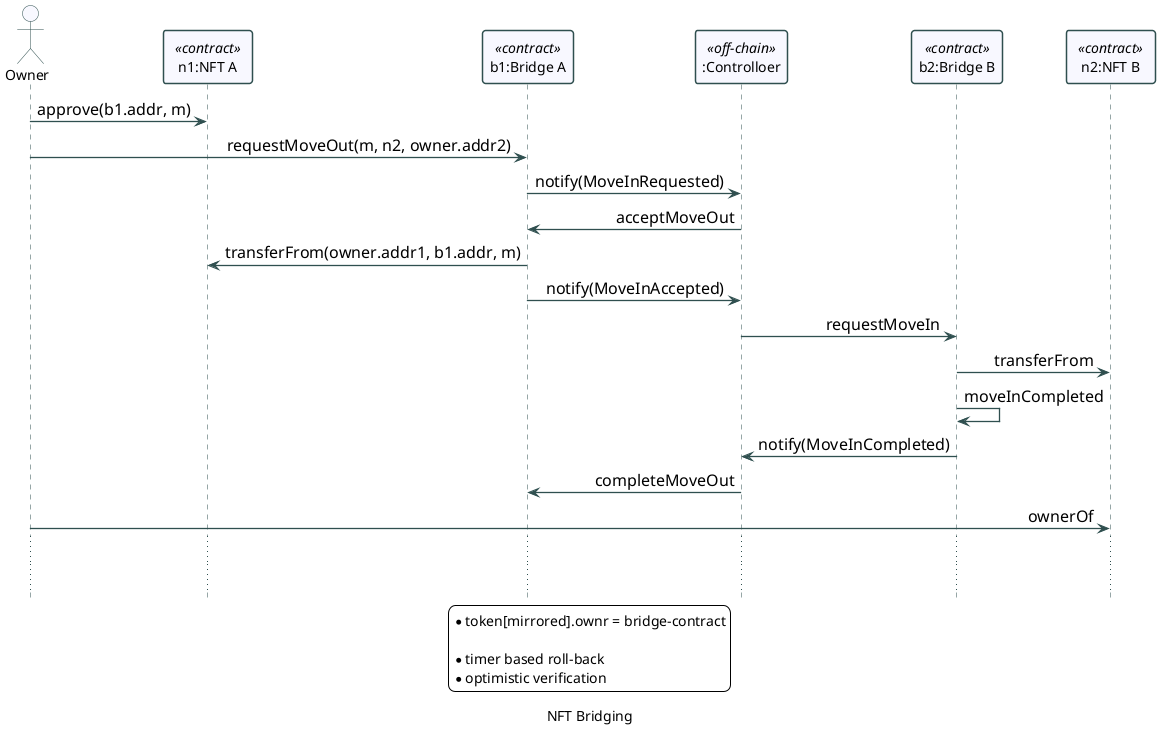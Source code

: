 @startuml


' https://plantuml.com/class-diagram
' https://plantuml.com/sequence-diagram
' https://plantuml-documentation.readthedocs.io/en/latest/formatting/all-skin-params.html
' https://plantuml-documentation.readthedocs.io/en/latest/formatting/all-skin-params.html#class
' https://plantuml.com/creole
' https://www.w3schools.com/colors/colors_names.asp

skinparam {
  'DefaultFontName Consolas
  DefaultFontName Monaco
  'DefaultFontName Lucida Console
  'DefaultMonospacedFontName Consolas
  'DefaultFontStyle bold
  
  BackgroundColor transparent
  PageMargin 10
  BoxPadding 100
  ParticipantPadding 20

  ArrowFontSize 16
  ArrowThickness 1
  MinClassWidth 75
  ClassFontStyle bold
  
  NoteBackgroundColor SeaShell
  NoteBorderColor transparent
  NoteShadowing false
}

skinparam Sequence{
  DividerBorderThickness 1.5
  ReferenceBorderThickness 1.5
  MessageAlignment right

  ArrowColor DarkSlateGray
  ArrowThickness 1.3
  LifeLineBorderColor DarkSlateGray
  LifeLineBorderThickness 1.3

  ActorBorderColor DarkSlateGray
  ActorBackgroundColor GhostWhite
  ParticipantBorderColor DarkSlateGray
  ParticipantBorderThickness 1.5
  ParticipantBackgroundColor GhostWhite

  BoxBackgroundColor transparent
  BoxBorderColor transparent
  
  GroupBorderThickness 1.3
  GroupBorderColor DarkBlue
  GroupBodyBackgroundColor Azure
}

skinparam Group{
  BorderThickness 1.3
  BorderShadowing true
}

hide Circle
hide Footbox
caption NFT Bridging


Actor Owner as owner
Participant "n1:NFT A" as nft1 <<contract>>
Participant "b1:Bridge A" as brd1 <<contract>>
Participant ":Controlloer" as cntrl <<off-chain>>
Participant "b2:Bridge B" as brd2 <<contract>>
Participant "n2:NFT B" as nft2 <<contract>>

owner -> nft1 : approve(b1.addr, m)
owner -> brd1 : requestMoveOut(m, n2, owner.addr2)

brd1 -> cntrl : notify(MoveInRequested)
cntrl -> brd1 : acceptMoveOut
brd1 -> nft1 : transferFrom(owner.addr1, b1.addr, m)

brd1 -> cntrl : notify(MoveInAccepted)
cntrl -> brd2 : requestMoveIn
brd2 -> nft2 : transferFrom
brd2 -> brd2 : moveInCompleted

brd2 -> cntrl : notify(MoveInCompleted)
cntrl -> brd1 : completeMoveOut

owner -> nft2 : ownerOf

...
...

legend
  * token[mirrored].ownr = bridge-contract

  * timer based roll-back
  * optimistic verification
end legend


@enduml